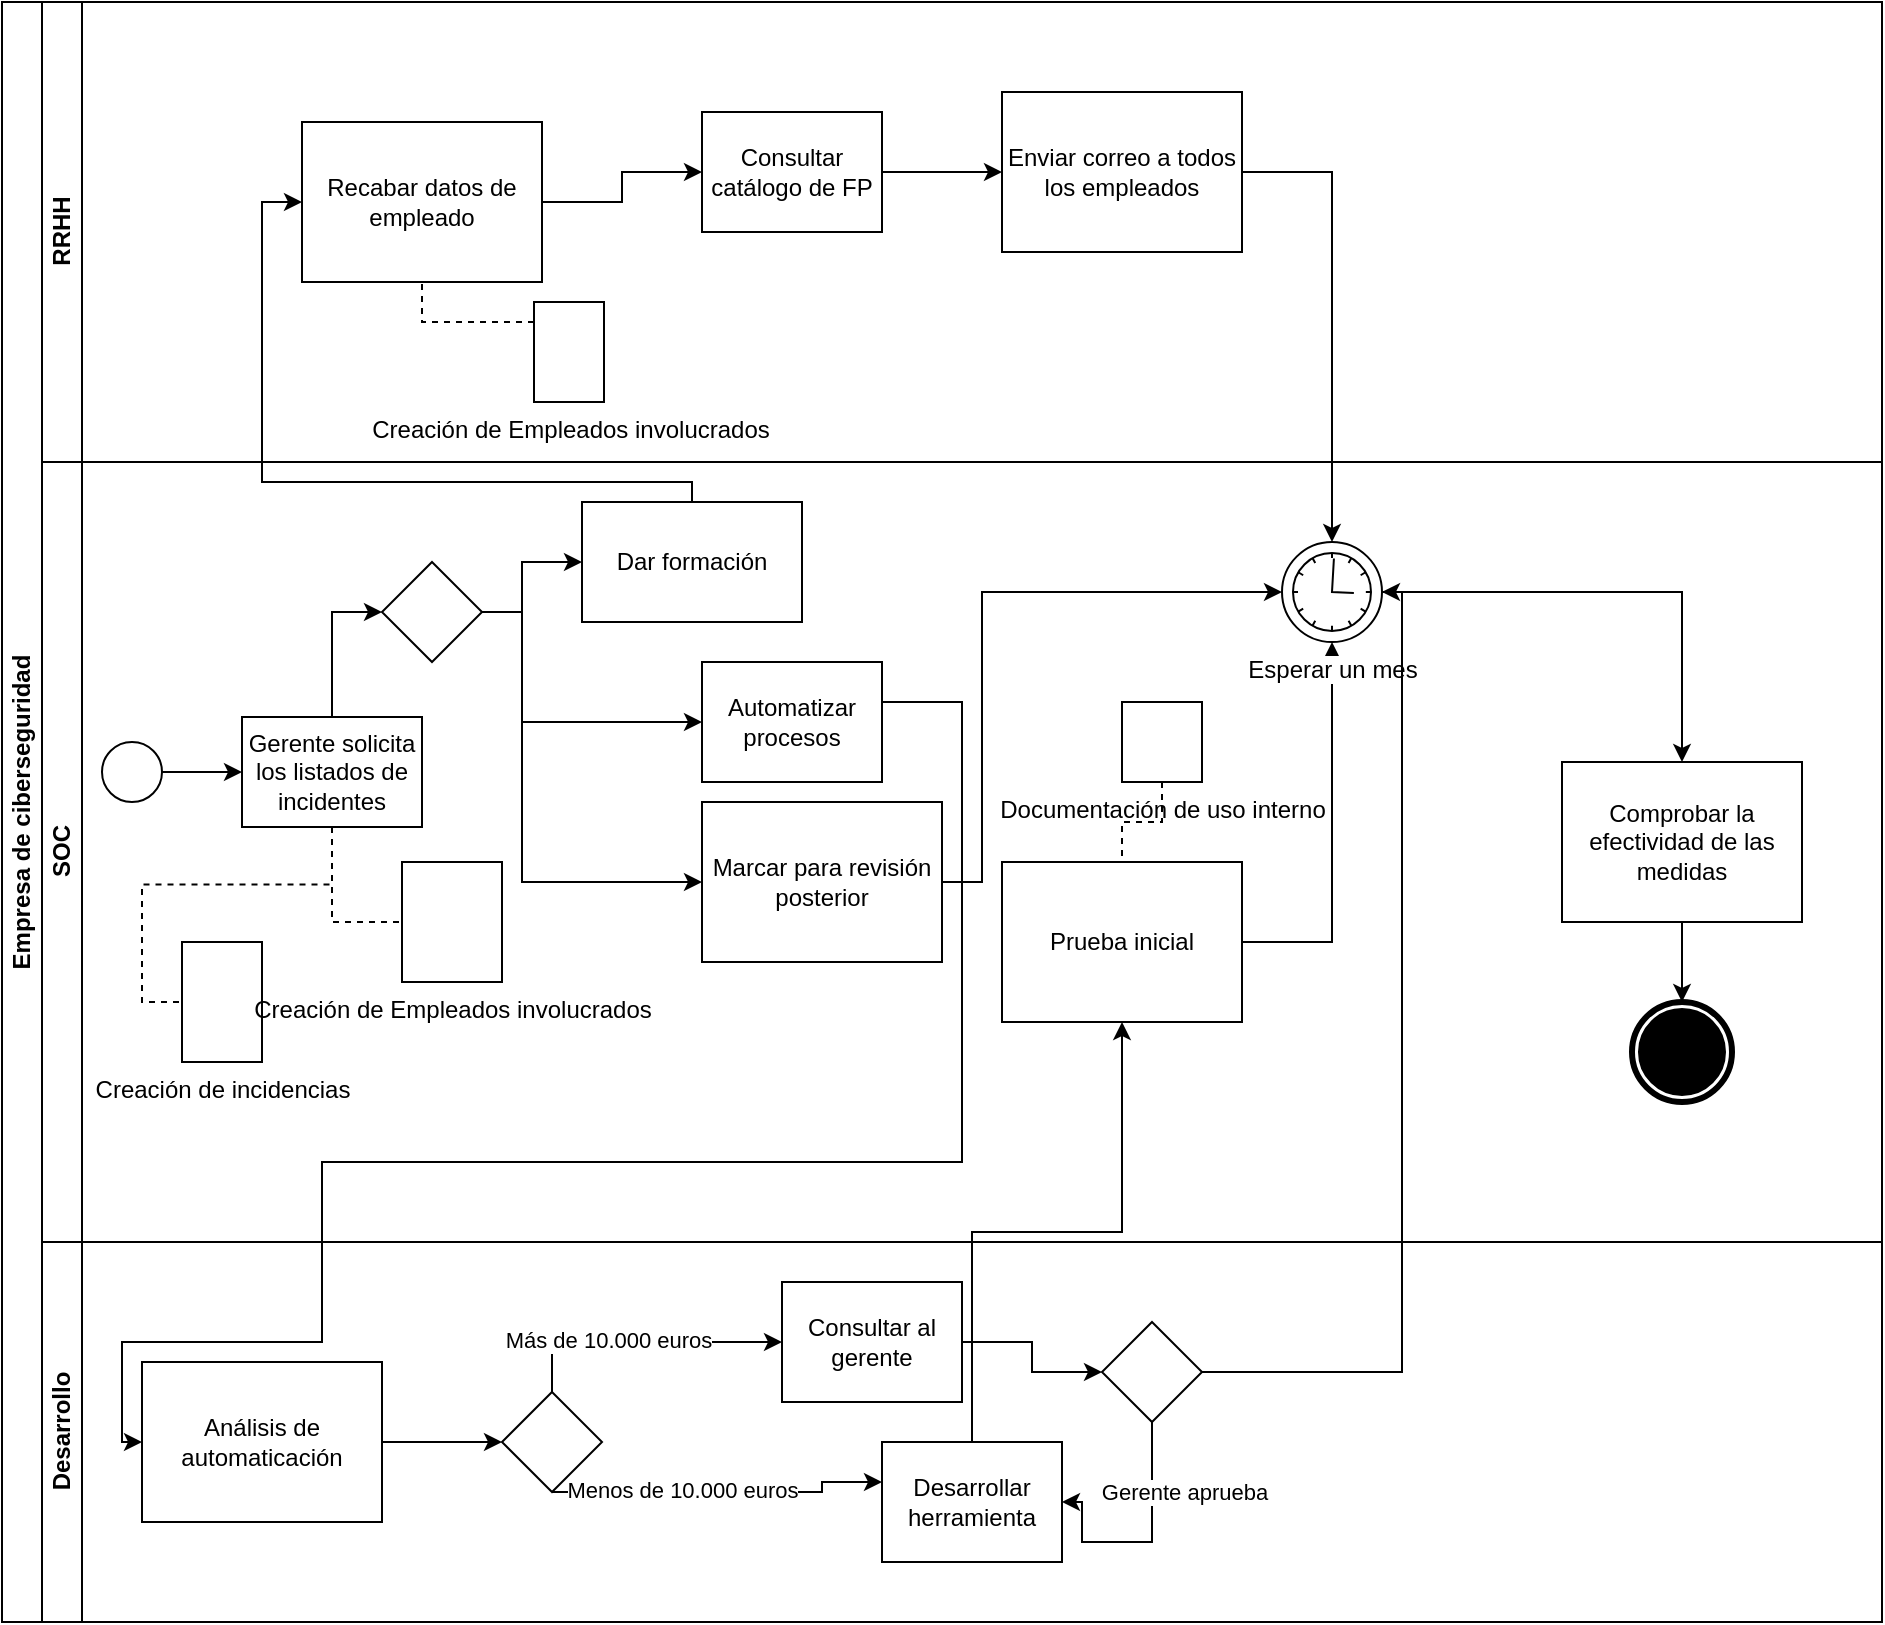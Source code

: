 <mxfile version="26.0.13">
  <diagram name="Página-1" id="5acQX7r5NqFQz3j3qhu_">
    <mxGraphModel dx="1195" dy="633" grid="1" gridSize="10" guides="1" tooltips="1" connect="1" arrows="1" fold="1" page="1" pageScale="1" pageWidth="827" pageHeight="1169" math="0" shadow="0">
      <root>
        <mxCell id="0" />
        <mxCell id="1" parent="0" />
        <mxCell id="RcGy8-db9904-qxJz8L2-14" value="Empresa de ciberseguridad" style="swimlane;html=1;childLayout=stackLayout;resizeParent=1;resizeParentMax=0;horizontal=0;startSize=20;horizontalStack=0;whiteSpace=wrap;" vertex="1" parent="1">
          <mxGeometry x="130" y="70" width="940" height="810" as="geometry" />
        </mxCell>
        <mxCell id="RcGy8-db9904-qxJz8L2-15" value="RRHH" style="swimlane;html=1;startSize=20;horizontal=0;" vertex="1" parent="RcGy8-db9904-qxJz8L2-14">
          <mxGeometry x="20" width="920" height="230" as="geometry" />
        </mxCell>
        <mxCell id="RcGy8-db9904-qxJz8L2-49" style="edgeStyle=orthogonalEdgeStyle;rounded=0;orthogonalLoop=1;jettySize=auto;html=1;" edge="1" parent="RcGy8-db9904-qxJz8L2-15" source="RcGy8-db9904-qxJz8L2-44" target="RcGy8-db9904-qxJz8L2-48">
          <mxGeometry relative="1" as="geometry" />
        </mxCell>
        <mxCell id="RcGy8-db9904-qxJz8L2-44" value="Recabar datos de empleado" style="points=[[0.25,0,0],[0.5,0,0],[0.75,0,0],[1,0.25,0],[1,0.5,0],[1,0.75,0],[0.75,1,0],[0.5,1,0],[0.25,1,0],[0,0.75,0],[0,0.5,0],[0,0.25,0]];shape=mxgraph.bpmn.task2;whiteSpace=wrap;rectStyle=rounded;size=10;html=1;container=1;expand=0;collapsible=0;taskMarker=abstract;" vertex="1" parent="RcGy8-db9904-qxJz8L2-15">
          <mxGeometry x="130" y="60" width="120" height="80" as="geometry" />
        </mxCell>
        <mxCell id="RcGy8-db9904-qxJz8L2-47" style="edgeStyle=orthogonalEdgeStyle;rounded=0;orthogonalLoop=1;jettySize=auto;html=1;endArrow=none;startFill=0;dashed=1;" edge="1" parent="RcGy8-db9904-qxJz8L2-15" source="RcGy8-db9904-qxJz8L2-46" target="RcGy8-db9904-qxJz8L2-44">
          <mxGeometry relative="1" as="geometry">
            <Array as="points">
              <mxPoint x="190" y="160" />
            </Array>
          </mxGeometry>
        </mxCell>
        <mxCell id="RcGy8-db9904-qxJz8L2-46" value="Creación de Empleados involucrados" style="shape=mxgraph.bpmn.data2;labelPosition=center;verticalLabelPosition=bottom;align=center;verticalAlign=top;size=15;html=1;" vertex="1" parent="RcGy8-db9904-qxJz8L2-15">
          <mxGeometry x="246" y="150" width="35" height="50" as="geometry" />
        </mxCell>
        <mxCell id="RcGy8-db9904-qxJz8L2-51" style="edgeStyle=orthogonalEdgeStyle;rounded=0;orthogonalLoop=1;jettySize=auto;html=1;entryX=0;entryY=0.5;entryDx=0;entryDy=0;entryPerimeter=0;" edge="1" parent="RcGy8-db9904-qxJz8L2-15" source="RcGy8-db9904-qxJz8L2-48" target="RcGy8-db9904-qxJz8L2-83">
          <mxGeometry relative="1" as="geometry">
            <mxPoint x="460" y="85" as="targetPoint" />
          </mxGeometry>
        </mxCell>
        <mxCell id="RcGy8-db9904-qxJz8L2-48" value="Consultar catálogo de FP" style="points=[[0.25,0,0],[0.5,0,0],[0.75,0,0],[1,0.25,0],[1,0.5,0],[1,0.75,0],[0.75,1,0],[0.5,1,0],[0.25,1,0],[0,0.75,0],[0,0.5,0],[0,0.25,0]];shape=mxgraph.bpmn.task2;whiteSpace=wrap;rectStyle=rounded;size=10;html=1;container=1;expand=0;collapsible=0;taskMarker=abstract;" vertex="1" parent="RcGy8-db9904-qxJz8L2-15">
          <mxGeometry x="330" y="55" width="90" height="60" as="geometry" />
        </mxCell>
        <mxCell id="RcGy8-db9904-qxJz8L2-83" value="Enviar correo a todos los empleados" style="points=[[0.25,0,0],[0.5,0,0],[0.75,0,0],[1,0.25,0],[1,0.5,0],[1,0.75,0],[0.75,1,0],[0.5,1,0],[0.25,1,0],[0,0.75,0],[0,0.5,0],[0,0.25,0]];shape=mxgraph.bpmn.task2;whiteSpace=wrap;rectStyle=rounded;size=10;html=1;container=1;expand=0;collapsible=0;taskMarker=abstract;" vertex="1" parent="RcGy8-db9904-qxJz8L2-15">
          <mxGeometry x="480" y="45" width="120" height="80" as="geometry" />
        </mxCell>
        <mxCell id="RcGy8-db9904-qxJz8L2-16" value="SOC" style="swimlane;html=1;startSize=20;horizontal=0;" vertex="1" parent="RcGy8-db9904-qxJz8L2-14">
          <mxGeometry x="20" y="230" width="920" height="390" as="geometry" />
        </mxCell>
        <mxCell id="RcGy8-db9904-qxJz8L2-21" value="" style="edgeStyle=orthogonalEdgeStyle;rounded=0;orthogonalLoop=1;jettySize=auto;html=1;entryX=0;entryY=0.5;entryDx=0;entryDy=0;entryPerimeter=0;" edge="1" parent="RcGy8-db9904-qxJz8L2-16" source="RcGy8-db9904-qxJz8L2-19" target="RcGy8-db9904-qxJz8L2-23">
          <mxGeometry relative="1" as="geometry">
            <mxPoint x="110" y="155" as="targetPoint" />
          </mxGeometry>
        </mxCell>
        <mxCell id="RcGy8-db9904-qxJz8L2-19" value="" style="points=[[0.145,0.145,0],[0.5,0,0],[0.855,0.145,0],[1,0.5,0],[0.855,0.855,0],[0.5,1,0],[0.145,0.855,0],[0,0.5,0]];shape=mxgraph.bpmn.event;html=1;verticalLabelPosition=bottom;labelBackgroundColor=#ffffff;verticalAlign=top;align=center;perimeter=ellipsePerimeter;outlineConnect=0;aspect=fixed;outline=standard;symbol=general;" vertex="1" parent="RcGy8-db9904-qxJz8L2-16">
          <mxGeometry x="30" y="140" width="30" height="30" as="geometry" />
        </mxCell>
        <mxCell id="RcGy8-db9904-qxJz8L2-23" value="Gerente solicita los listados de incidentes" style="points=[[0.25,0,0],[0.5,0,0],[0.75,0,0],[1,0.25,0],[1,0.5,0],[1,0.75,0],[0.75,1,0],[0.5,1,0],[0.25,1,0],[0,0.75,0],[0,0.5,0],[0,0.25,0]];shape=mxgraph.bpmn.task2;whiteSpace=wrap;rectStyle=rounded;size=10;html=1;container=1;expand=0;collapsible=0;taskMarker=abstract;" vertex="1" parent="RcGy8-db9904-qxJz8L2-16">
          <mxGeometry x="100" y="127.5" width="90" height="55" as="geometry" />
        </mxCell>
        <mxCell id="RcGy8-db9904-qxJz8L2-24" value="Creación de incidencias" style="shape=mxgraph.bpmn.data2;labelPosition=center;verticalLabelPosition=bottom;align=center;verticalAlign=top;size=14;html=1;" vertex="1" parent="RcGy8-db9904-qxJz8L2-16">
          <mxGeometry x="70" y="240" width="40" height="60" as="geometry" />
        </mxCell>
        <mxCell id="RcGy8-db9904-qxJz8L2-25" value="Creación de Empleados involucrados" style="shape=mxgraph.bpmn.data2;labelPosition=center;verticalLabelPosition=bottom;align=center;verticalAlign=top;size=15;html=1;" vertex="1" parent="RcGy8-db9904-qxJz8L2-16">
          <mxGeometry x="180" y="200" width="50" height="60" as="geometry" />
        </mxCell>
        <mxCell id="RcGy8-db9904-qxJz8L2-27" style="edgeStyle=orthogonalEdgeStyle;rounded=0;orthogonalLoop=1;jettySize=auto;html=1;entryX=0;entryY=0.5;entryDx=0;entryDy=0;entryPerimeter=0;dashed=1;endArrow=none;startFill=0;" edge="1" parent="RcGy8-db9904-qxJz8L2-16" source="RcGy8-db9904-qxJz8L2-23" target="RcGy8-db9904-qxJz8L2-25">
          <mxGeometry relative="1" as="geometry" />
        </mxCell>
        <mxCell id="RcGy8-db9904-qxJz8L2-28" style="edgeStyle=orthogonalEdgeStyle;rounded=0;orthogonalLoop=1;jettySize=auto;html=1;entryX=0;entryY=0.5;entryDx=0;entryDy=0;entryPerimeter=0;dashed=1;endArrow=none;startFill=0;" edge="1" parent="RcGy8-db9904-qxJz8L2-16" source="RcGy8-db9904-qxJz8L2-23" target="RcGy8-db9904-qxJz8L2-24">
          <mxGeometry relative="1" as="geometry" />
        </mxCell>
        <mxCell id="RcGy8-db9904-qxJz8L2-40" style="edgeStyle=orthogonalEdgeStyle;rounded=0;orthogonalLoop=1;jettySize=auto;html=1;" edge="1" parent="RcGy8-db9904-qxJz8L2-16" source="RcGy8-db9904-qxJz8L2-32" target="RcGy8-db9904-qxJz8L2-37">
          <mxGeometry relative="1" as="geometry">
            <Array as="points">
              <mxPoint x="240" y="75" />
              <mxPoint x="240" y="50" />
            </Array>
          </mxGeometry>
        </mxCell>
        <mxCell id="RcGy8-db9904-qxJz8L2-32" value="" style="points=[[0.25,0.25,0],[0.5,0,0],[0.75,0.25,0],[1,0.5,0],[0.75,0.75,0],[0.5,1,0],[0.25,0.75,0],[0,0.5,0]];shape=mxgraph.bpmn.gateway2;html=1;verticalLabelPosition=bottom;labelBackgroundColor=#ffffff;verticalAlign=top;align=center;perimeter=rhombusPerimeter;outlineConnect=0;outline=none;symbol=none;" vertex="1" parent="RcGy8-db9904-qxJz8L2-16">
          <mxGeometry x="170" y="50" width="50" height="50" as="geometry" />
        </mxCell>
        <mxCell id="RcGy8-db9904-qxJz8L2-33" style="edgeStyle=orthogonalEdgeStyle;rounded=0;orthogonalLoop=1;jettySize=auto;html=1;entryX=0;entryY=0.5;entryDx=0;entryDy=0;entryPerimeter=0;" edge="1" parent="RcGy8-db9904-qxJz8L2-16" source="RcGy8-db9904-qxJz8L2-23" target="RcGy8-db9904-qxJz8L2-32">
          <mxGeometry relative="1" as="geometry" />
        </mxCell>
        <mxCell id="RcGy8-db9904-qxJz8L2-35" value="Automatizar procesos" style="points=[[0.25,0,0],[0.5,0,0],[0.75,0,0],[1,0.25,0],[1,0.5,0],[1,0.75,0],[0.75,1,0],[0.5,1,0],[0.25,1,0],[0,0.75,0],[0,0.5,0],[0,0.25,0]];shape=mxgraph.bpmn.task2;whiteSpace=wrap;rectStyle=rounded;size=10;html=1;container=1;expand=0;collapsible=0;taskMarker=abstract;" vertex="1" parent="RcGy8-db9904-qxJz8L2-16">
          <mxGeometry x="330" y="100" width="90" height="60" as="geometry" />
        </mxCell>
        <mxCell id="RcGy8-db9904-qxJz8L2-36" value="Marcar para revisión posterior" style="points=[[0.25,0,0],[0.5,0,0],[0.75,0,0],[1,0.25,0],[1,0.5,0],[1,0.75,0],[0.75,1,0],[0.5,1,0],[0.25,1,0],[0,0.75,0],[0,0.5,0],[0,0.25,0]];shape=mxgraph.bpmn.task2;whiteSpace=wrap;rectStyle=rounded;size=10;html=1;container=1;expand=0;collapsible=0;taskMarker=abstract;" vertex="1" parent="RcGy8-db9904-qxJz8L2-16">
          <mxGeometry x="330" y="170" width="120" height="80" as="geometry" />
        </mxCell>
        <mxCell id="RcGy8-db9904-qxJz8L2-37" value="Dar formación" style="points=[[0.25,0,0],[0.5,0,0],[0.75,0,0],[1,0.25,0],[1,0.5,0],[1,0.75,0],[0.75,1,0],[0.5,1,0],[0.25,1,0],[0,0.75,0],[0,0.5,0],[0,0.25,0]];shape=mxgraph.bpmn.task2;whiteSpace=wrap;rectStyle=rounded;size=10;html=1;container=1;expand=0;collapsible=0;taskMarker=abstract;" vertex="1" parent="RcGy8-db9904-qxJz8L2-16">
          <mxGeometry x="270" y="20" width="110" height="60" as="geometry" />
        </mxCell>
        <mxCell id="RcGy8-db9904-qxJz8L2-41" style="edgeStyle=orthogonalEdgeStyle;rounded=0;orthogonalLoop=1;jettySize=auto;html=1;entryX=0;entryY=0.5;entryDx=0;entryDy=0;entryPerimeter=0;" edge="1" parent="RcGy8-db9904-qxJz8L2-16" source="RcGy8-db9904-qxJz8L2-32" target="RcGy8-db9904-qxJz8L2-35">
          <mxGeometry relative="1" as="geometry">
            <Array as="points">
              <mxPoint x="240" y="75" />
              <mxPoint x="240" y="130" />
            </Array>
          </mxGeometry>
        </mxCell>
        <mxCell id="RcGy8-db9904-qxJz8L2-42" style="edgeStyle=orthogonalEdgeStyle;rounded=0;orthogonalLoop=1;jettySize=auto;html=1;entryX=0;entryY=0.5;entryDx=0;entryDy=0;entryPerimeter=0;" edge="1" parent="RcGy8-db9904-qxJz8L2-16" source="RcGy8-db9904-qxJz8L2-32" target="RcGy8-db9904-qxJz8L2-36">
          <mxGeometry relative="1" as="geometry">
            <Array as="points">
              <mxPoint x="240" y="75" />
              <mxPoint x="240" y="210" />
            </Array>
          </mxGeometry>
        </mxCell>
        <mxCell id="RcGy8-db9904-qxJz8L2-85" style="edgeStyle=orthogonalEdgeStyle;rounded=0;orthogonalLoop=1;jettySize=auto;html=1;" edge="1" parent="RcGy8-db9904-qxJz8L2-16" source="RcGy8-db9904-qxJz8L2-76" target="RcGy8-db9904-qxJz8L2-79">
          <mxGeometry relative="1" as="geometry" />
        </mxCell>
        <mxCell id="RcGy8-db9904-qxJz8L2-76" value="Prueba inicial" style="points=[[0.25,0,0],[0.5,0,0],[0.75,0,0],[1,0.25,0],[1,0.5,0],[1,0.75,0],[0.75,1,0],[0.5,1,0],[0.25,1,0],[0,0.75,0],[0,0.5,0],[0,0.25,0]];shape=mxgraph.bpmn.task2;whiteSpace=wrap;rectStyle=rounded;size=10;html=1;container=1;expand=0;collapsible=0;taskMarker=abstract;" vertex="1" parent="RcGy8-db9904-qxJz8L2-16">
          <mxGeometry x="480" y="200" width="120" height="80" as="geometry" />
        </mxCell>
        <mxCell id="RcGy8-db9904-qxJz8L2-78" style="edgeStyle=orthogonalEdgeStyle;rounded=0;orthogonalLoop=1;jettySize=auto;html=1;endArrow=none;startFill=0;dashed=1;" edge="1" parent="RcGy8-db9904-qxJz8L2-16" source="RcGy8-db9904-qxJz8L2-77" target="RcGy8-db9904-qxJz8L2-76">
          <mxGeometry relative="1" as="geometry" />
        </mxCell>
        <mxCell id="RcGy8-db9904-qxJz8L2-77" value="Documentación de uso interno" style="shape=mxgraph.bpmn.data2;labelPosition=center;verticalLabelPosition=bottom;align=center;verticalAlign=top;size=15;html=1;" vertex="1" parent="RcGy8-db9904-qxJz8L2-16">
          <mxGeometry x="540" y="120" width="40" height="40" as="geometry" />
        </mxCell>
        <mxCell id="RcGy8-db9904-qxJz8L2-88" style="edgeStyle=orthogonalEdgeStyle;rounded=0;orthogonalLoop=1;jettySize=auto;html=1;" edge="1" parent="RcGy8-db9904-qxJz8L2-16" source="RcGy8-db9904-qxJz8L2-79" target="RcGy8-db9904-qxJz8L2-87">
          <mxGeometry relative="1" as="geometry" />
        </mxCell>
        <mxCell id="RcGy8-db9904-qxJz8L2-79" value="Esperar un mes" style="points=[[0.145,0.145,0],[0.5,0,0],[0.855,0.145,0],[1,0.5,0],[0.855,0.855,0],[0.5,1,0],[0.145,0.855,0],[0,0.5,0]];shape=mxgraph.bpmn.event;html=1;verticalLabelPosition=bottom;labelBackgroundColor=#ffffff;verticalAlign=top;align=center;perimeter=ellipsePerimeter;outlineConnect=0;aspect=fixed;outline=standard;symbol=timer;" vertex="1" parent="RcGy8-db9904-qxJz8L2-16">
          <mxGeometry x="620" y="40" width="50" height="50" as="geometry" />
        </mxCell>
        <mxCell id="RcGy8-db9904-qxJz8L2-86" style="edgeStyle=orthogonalEdgeStyle;rounded=0;orthogonalLoop=1;jettySize=auto;html=1;entryX=0;entryY=0.5;entryDx=0;entryDy=0;entryPerimeter=0;" edge="1" parent="RcGy8-db9904-qxJz8L2-16" source="RcGy8-db9904-qxJz8L2-36" target="RcGy8-db9904-qxJz8L2-79">
          <mxGeometry relative="1" as="geometry">
            <Array as="points">
              <mxPoint x="470" y="210" />
              <mxPoint x="470" y="65" />
            </Array>
          </mxGeometry>
        </mxCell>
        <mxCell id="RcGy8-db9904-qxJz8L2-87" value="Comprobar la efectividad de las medidas" style="points=[[0.25,0,0],[0.5,0,0],[0.75,0,0],[1,0.25,0],[1,0.5,0],[1,0.75,0],[0.75,1,0],[0.5,1,0],[0.25,1,0],[0,0.75,0],[0,0.5,0],[0,0.25,0]];shape=mxgraph.bpmn.task2;whiteSpace=wrap;rectStyle=rounded;size=10;html=1;container=1;expand=0;collapsible=0;taskMarker=abstract;" vertex="1" parent="RcGy8-db9904-qxJz8L2-16">
          <mxGeometry x="760" y="150" width="120" height="80" as="geometry" />
        </mxCell>
        <mxCell id="RcGy8-db9904-qxJz8L2-89" value="" style="points=[[0.145,0.145,0],[0.5,0,0],[0.855,0.145,0],[1,0.5,0],[0.855,0.855,0],[0.5,1,0],[0.145,0.855,0],[0,0.5,0]];shape=mxgraph.bpmn.event;html=1;verticalLabelPosition=bottom;labelBackgroundColor=#ffffff;verticalAlign=top;align=center;perimeter=ellipsePerimeter;outlineConnect=0;aspect=fixed;outline=end;symbol=terminate;" vertex="1" parent="RcGy8-db9904-qxJz8L2-16">
          <mxGeometry x="795" y="270" width="50" height="50" as="geometry" />
        </mxCell>
        <mxCell id="RcGy8-db9904-qxJz8L2-90" style="edgeStyle=orthogonalEdgeStyle;rounded=0;orthogonalLoop=1;jettySize=auto;html=1;entryX=0.5;entryY=0;entryDx=0;entryDy=0;entryPerimeter=0;" edge="1" parent="RcGy8-db9904-qxJz8L2-16" source="RcGy8-db9904-qxJz8L2-87" target="RcGy8-db9904-qxJz8L2-89">
          <mxGeometry relative="1" as="geometry" />
        </mxCell>
        <mxCell id="RcGy8-db9904-qxJz8L2-45" style="edgeStyle=orthogonalEdgeStyle;rounded=0;orthogonalLoop=1;jettySize=auto;html=1;entryX=0;entryY=0.5;entryDx=0;entryDy=0;entryPerimeter=0;exitX=0.5;exitY=0;exitDx=0;exitDy=0;exitPerimeter=0;" edge="1" parent="RcGy8-db9904-qxJz8L2-14" source="RcGy8-db9904-qxJz8L2-37" target="RcGy8-db9904-qxJz8L2-44">
          <mxGeometry relative="1" as="geometry">
            <Array as="points">
              <mxPoint x="345" y="240" />
              <mxPoint x="130" y="240" />
              <mxPoint x="130" y="100" />
            </Array>
          </mxGeometry>
        </mxCell>
        <mxCell id="RcGy8-db9904-qxJz8L2-54" style="edgeStyle=orthogonalEdgeStyle;rounded=0;orthogonalLoop=1;jettySize=auto;html=1;entryX=0;entryY=0.5;entryDx=0;entryDy=0;entryPerimeter=0;" edge="1" parent="RcGy8-db9904-qxJz8L2-14" source="RcGy8-db9904-qxJz8L2-35" target="RcGy8-db9904-qxJz8L2-53">
          <mxGeometry relative="1" as="geometry">
            <Array as="points">
              <mxPoint x="480" y="350" />
              <mxPoint x="480" y="580" />
              <mxPoint x="160" y="580" />
              <mxPoint x="160" y="670" />
              <mxPoint x="60" y="670" />
              <mxPoint x="60" y="720" />
            </Array>
          </mxGeometry>
        </mxCell>
        <mxCell id="RcGy8-db9904-qxJz8L2-17" value="Desarrollo" style="swimlane;html=1;startSize=20;horizontal=0;" vertex="1" parent="RcGy8-db9904-qxJz8L2-14">
          <mxGeometry x="20" y="620" width="920" height="190" as="geometry" />
        </mxCell>
        <mxCell id="RcGy8-db9904-qxJz8L2-53" value="Análisis de automaticación" style="points=[[0.25,0,0],[0.5,0,0],[0.75,0,0],[1,0.25,0],[1,0.5,0],[1,0.75,0],[0.75,1,0],[0.5,1,0],[0.25,1,0],[0,0.75,0],[0,0.5,0],[0,0.25,0]];shape=mxgraph.bpmn.task2;whiteSpace=wrap;rectStyle=rounded;size=10;html=1;container=1;expand=0;collapsible=0;taskMarker=abstract;" vertex="1" parent="RcGy8-db9904-qxJz8L2-17">
          <mxGeometry x="50" y="60" width="120" height="80" as="geometry" />
        </mxCell>
        <mxCell id="RcGy8-db9904-qxJz8L2-59" style="edgeStyle=orthogonalEdgeStyle;rounded=0;orthogonalLoop=1;jettySize=auto;html=1;exitX=0.5;exitY=1;exitDx=0;exitDy=0;exitPerimeter=0;" edge="1" parent="RcGy8-db9904-qxJz8L2-17" source="RcGy8-db9904-qxJz8L2-56" target="RcGy8-db9904-qxJz8L2-58">
          <mxGeometry relative="1" as="geometry">
            <Array as="points">
              <mxPoint x="390" y="125" />
              <mxPoint x="390" y="120" />
            </Array>
          </mxGeometry>
        </mxCell>
        <mxCell id="RcGy8-db9904-qxJz8L2-60" value="Menos de 10.000 euros" style="edgeLabel;html=1;align=center;verticalAlign=middle;resizable=0;points=[];" vertex="1" connectable="0" parent="RcGy8-db9904-qxJz8L2-59">
          <mxGeometry x="-0.242" y="1" relative="1" as="geometry">
            <mxPoint as="offset" />
          </mxGeometry>
        </mxCell>
        <mxCell id="RcGy8-db9904-qxJz8L2-56" value="" style="points=[[0.25,0.25,0],[0.5,0,0],[0.75,0.25,0],[1,0.5,0],[0.75,0.75,0],[0.5,1,0],[0.25,0.75,0],[0,0.5,0]];shape=mxgraph.bpmn.gateway2;html=1;verticalLabelPosition=bottom;labelBackgroundColor=#ffffff;verticalAlign=top;align=center;perimeter=rhombusPerimeter;outlineConnect=0;outline=none;symbol=none;" vertex="1" parent="RcGy8-db9904-qxJz8L2-17">
          <mxGeometry x="230" y="75" width="50" height="50" as="geometry" />
        </mxCell>
        <mxCell id="RcGy8-db9904-qxJz8L2-57" style="edgeStyle=orthogonalEdgeStyle;rounded=0;orthogonalLoop=1;jettySize=auto;html=1;entryX=0;entryY=0.5;entryDx=0;entryDy=0;entryPerimeter=0;" edge="1" parent="RcGy8-db9904-qxJz8L2-17" source="RcGy8-db9904-qxJz8L2-53" target="RcGy8-db9904-qxJz8L2-56">
          <mxGeometry relative="1" as="geometry" />
        </mxCell>
        <mxCell id="RcGy8-db9904-qxJz8L2-58" value="Desarrollar herramienta" style="points=[[0.25,0,0],[0.5,0,0],[0.75,0,0],[1,0.25,0],[1,0.5,0],[1,0.75,0],[0.75,1,0],[0.5,1,0],[0.25,1,0],[0,0.75,0],[0,0.5,0],[0,0.25,0]];shape=mxgraph.bpmn.task2;whiteSpace=wrap;rectStyle=rounded;size=10;html=1;container=1;expand=0;collapsible=0;taskMarker=abstract;" vertex="1" parent="RcGy8-db9904-qxJz8L2-17">
          <mxGeometry x="420" y="100" width="90" height="60" as="geometry" />
        </mxCell>
        <mxCell id="RcGy8-db9904-qxJz8L2-64" value="Consultar al gerente" style="points=[[0.25,0,0],[0.5,0,0],[0.75,0,0],[1,0.25,0],[1,0.5,0],[1,0.75,0],[0.75,1,0],[0.5,1,0],[0.25,1,0],[0,0.75,0],[0,0.5,0],[0,0.25,0]];shape=mxgraph.bpmn.task2;whiteSpace=wrap;rectStyle=rounded;size=10;html=1;container=1;expand=0;collapsible=0;taskMarker=abstract;" vertex="1" parent="RcGy8-db9904-qxJz8L2-17">
          <mxGeometry x="370" y="20" width="90" height="60" as="geometry" />
        </mxCell>
        <mxCell id="RcGy8-db9904-qxJz8L2-65" style="edgeStyle=orthogonalEdgeStyle;rounded=0;orthogonalLoop=1;jettySize=auto;html=1;entryX=0;entryY=0.5;entryDx=0;entryDy=0;entryPerimeter=0;" edge="1" parent="RcGy8-db9904-qxJz8L2-17" source="RcGy8-db9904-qxJz8L2-56" target="RcGy8-db9904-qxJz8L2-64">
          <mxGeometry relative="1" as="geometry">
            <Array as="points">
              <mxPoint x="255" y="50" />
            </Array>
          </mxGeometry>
        </mxCell>
        <mxCell id="RcGy8-db9904-qxJz8L2-66" value="Más de 10.000 euros" style="edgeLabel;html=1;align=center;verticalAlign=middle;resizable=0;points=[];" vertex="1" connectable="0" parent="RcGy8-db9904-qxJz8L2-65">
          <mxGeometry x="-0.244" y="1" relative="1" as="geometry">
            <mxPoint as="offset" />
          </mxGeometry>
        </mxCell>
        <mxCell id="RcGy8-db9904-qxJz8L2-68" value="" style="points=[[0.25,0.25,0],[0.5,0,0],[0.75,0.25,0],[1,0.5,0],[0.75,0.75,0],[0.5,1,0],[0.25,0.75,0],[0,0.5,0]];shape=mxgraph.bpmn.gateway2;html=1;verticalLabelPosition=bottom;labelBackgroundColor=#ffffff;verticalAlign=top;align=center;perimeter=rhombusPerimeter;outlineConnect=0;outline=none;symbol=none;" vertex="1" parent="RcGy8-db9904-qxJz8L2-17">
          <mxGeometry x="530" y="40" width="50" height="50" as="geometry" />
        </mxCell>
        <mxCell id="RcGy8-db9904-qxJz8L2-69" style="edgeStyle=orthogonalEdgeStyle;rounded=0;orthogonalLoop=1;jettySize=auto;html=1;entryX=0;entryY=0.5;entryDx=0;entryDy=0;entryPerimeter=0;" edge="1" parent="RcGy8-db9904-qxJz8L2-17" source="RcGy8-db9904-qxJz8L2-64" target="RcGy8-db9904-qxJz8L2-68">
          <mxGeometry relative="1" as="geometry" />
        </mxCell>
        <mxCell id="RcGy8-db9904-qxJz8L2-70" style="edgeStyle=orthogonalEdgeStyle;rounded=0;orthogonalLoop=1;jettySize=auto;html=1;entryX=1;entryY=0.5;entryDx=0;entryDy=0;entryPerimeter=0;exitX=0.5;exitY=1;exitDx=0;exitDy=0;exitPerimeter=0;" edge="1" parent="RcGy8-db9904-qxJz8L2-17" source="RcGy8-db9904-qxJz8L2-68" target="RcGy8-db9904-qxJz8L2-58">
          <mxGeometry relative="1" as="geometry">
            <Array as="points">
              <mxPoint x="555" y="150" />
              <mxPoint x="520" y="150" />
              <mxPoint x="520" y="130" />
            </Array>
          </mxGeometry>
        </mxCell>
        <mxCell id="RcGy8-db9904-qxJz8L2-71" value="Gerente aprueba" style="edgeLabel;html=1;align=center;verticalAlign=middle;resizable=0;points=[];" vertex="1" connectable="0" parent="RcGy8-db9904-qxJz8L2-70">
          <mxGeometry x="0.147" y="3" relative="1" as="geometry">
            <mxPoint x="27" y="-28" as="offset" />
          </mxGeometry>
        </mxCell>
        <mxCell id="RcGy8-db9904-qxJz8L2-75" style="edgeStyle=orthogonalEdgeStyle;rounded=0;orthogonalLoop=1;jettySize=auto;html=1;entryX=0.5;entryY=1;entryDx=0;entryDy=0;entryPerimeter=0;" edge="1" parent="RcGy8-db9904-qxJz8L2-14" source="RcGy8-db9904-qxJz8L2-58" target="RcGy8-db9904-qxJz8L2-76">
          <mxGeometry relative="1" as="geometry">
            <mxPoint x="520" y="510" as="targetPoint" />
          </mxGeometry>
        </mxCell>
        <mxCell id="RcGy8-db9904-qxJz8L2-84" style="edgeStyle=orthogonalEdgeStyle;rounded=0;orthogonalLoop=1;jettySize=auto;html=1;" edge="1" parent="RcGy8-db9904-qxJz8L2-14" source="RcGy8-db9904-qxJz8L2-83" target="RcGy8-db9904-qxJz8L2-79">
          <mxGeometry relative="1" as="geometry" />
        </mxCell>
        <mxCell id="RcGy8-db9904-qxJz8L2-73" style="edgeStyle=orthogonalEdgeStyle;rounded=0;orthogonalLoop=1;jettySize=auto;html=1;" edge="1" parent="RcGy8-db9904-qxJz8L2-14" source="RcGy8-db9904-qxJz8L2-68" target="RcGy8-db9904-qxJz8L2-79">
          <mxGeometry relative="1" as="geometry">
            <mxPoint x="647.0" y="685" as="targetPoint" />
            <Array as="points">
              <mxPoint x="700" y="685" />
              <mxPoint x="700" y="295" />
            </Array>
          </mxGeometry>
        </mxCell>
      </root>
    </mxGraphModel>
  </diagram>
</mxfile>
